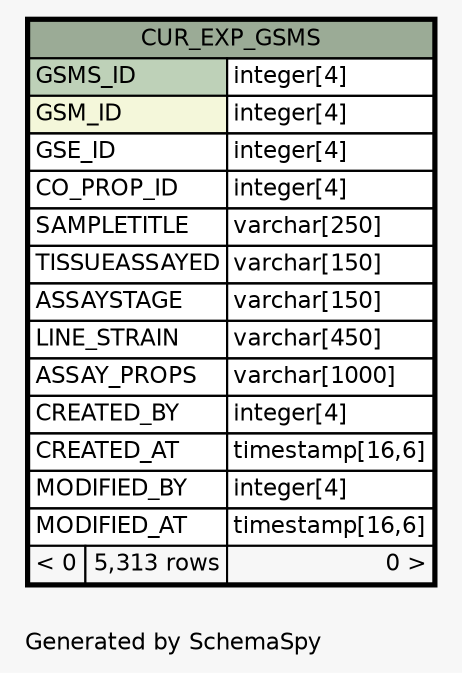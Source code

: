 // dot 2.38.0 on Windows 10 10.0
// SchemaSpy rev Unknown
digraph "oneDegreeRelationshipsDiagram" {
  graph [
    rankdir="RL"
    bgcolor="#f7f7f7"
    label="\nGenerated by SchemaSpy"
    labeljust="l"
    nodesep="0.18"
    ranksep="0.46"
    fontname="Helvetica"
    fontsize="11"
  ];
  node [
    fontname="Helvetica"
    fontsize="11"
    shape="plaintext"
  ];
  edge [
    arrowsize="0.8"
  ];
  "CUR_EXP_GSMS" [
    label=<
    <TABLE BORDER="2" CELLBORDER="1" CELLSPACING="0" BGCOLOR="#ffffff">
      <TR><TD COLSPAN="3" BGCOLOR="#9bab96" ALIGN="CENTER">CUR_EXP_GSMS</TD></TR>
      <TR><TD PORT="GSMS_ID" COLSPAN="2" BGCOLOR="#bed1b8" ALIGN="LEFT">GSMS_ID</TD><TD PORT="GSMS_ID.type" ALIGN="LEFT">integer[4]</TD></TR>
      <TR><TD PORT="GSM_ID" COLSPAN="2" BGCOLOR="#f4f7da" ALIGN="LEFT">GSM_ID</TD><TD PORT="GSM_ID.type" ALIGN="LEFT">integer[4]</TD></TR>
      <TR><TD PORT="GSE_ID" COLSPAN="2" ALIGN="LEFT">GSE_ID</TD><TD PORT="GSE_ID.type" ALIGN="LEFT">integer[4]</TD></TR>
      <TR><TD PORT="CO_PROP_ID" COLSPAN="2" ALIGN="LEFT">CO_PROP_ID</TD><TD PORT="CO_PROP_ID.type" ALIGN="LEFT">integer[4]</TD></TR>
      <TR><TD PORT="SAMPLETITLE" COLSPAN="2" ALIGN="LEFT">SAMPLETITLE</TD><TD PORT="SAMPLETITLE.type" ALIGN="LEFT">varchar[250]</TD></TR>
      <TR><TD PORT="TISSUEASSAYED" COLSPAN="2" ALIGN="LEFT">TISSUEASSAYED</TD><TD PORT="TISSUEASSAYED.type" ALIGN="LEFT">varchar[150]</TD></TR>
      <TR><TD PORT="ASSAYSTAGE" COLSPAN="2" ALIGN="LEFT">ASSAYSTAGE</TD><TD PORT="ASSAYSTAGE.type" ALIGN="LEFT">varchar[150]</TD></TR>
      <TR><TD PORT="LINE_STRAIN" COLSPAN="2" ALIGN="LEFT">LINE_STRAIN</TD><TD PORT="LINE_STRAIN.type" ALIGN="LEFT">varchar[450]</TD></TR>
      <TR><TD PORT="ASSAY_PROPS" COLSPAN="2" ALIGN="LEFT">ASSAY_PROPS</TD><TD PORT="ASSAY_PROPS.type" ALIGN="LEFT">varchar[1000]</TD></TR>
      <TR><TD PORT="CREATED_BY" COLSPAN="2" ALIGN="LEFT">CREATED_BY</TD><TD PORT="CREATED_BY.type" ALIGN="LEFT">integer[4]</TD></TR>
      <TR><TD PORT="CREATED_AT" COLSPAN="2" ALIGN="LEFT">CREATED_AT</TD><TD PORT="CREATED_AT.type" ALIGN="LEFT">timestamp[16,6]</TD></TR>
      <TR><TD PORT="MODIFIED_BY" COLSPAN="2" ALIGN="LEFT">MODIFIED_BY</TD><TD PORT="MODIFIED_BY.type" ALIGN="LEFT">integer[4]</TD></TR>
      <TR><TD PORT="MODIFIED_AT" COLSPAN="2" ALIGN="LEFT">MODIFIED_AT</TD><TD PORT="MODIFIED_AT.type" ALIGN="LEFT">timestamp[16,6]</TD></TR>
      <TR><TD ALIGN="LEFT" BGCOLOR="#f7f7f7">&lt; 0</TD><TD ALIGN="RIGHT" BGCOLOR="#f7f7f7">5,313 rows</TD><TD ALIGN="RIGHT" BGCOLOR="#f7f7f7">0 &gt;</TD></TR>
    </TABLE>>
    URL="CUR_EXP_GSMS.html"
    tooltip="CUR_EXP_GSMS"
  ];
}
